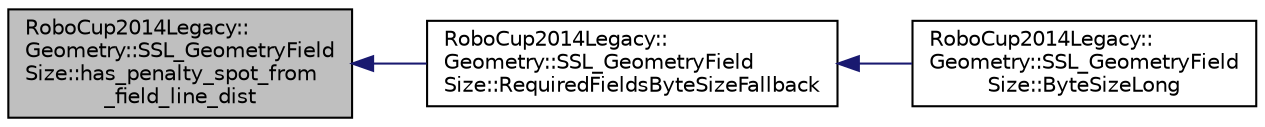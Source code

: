 digraph "RoboCup2014Legacy::Geometry::SSL_GeometryFieldSize::has_penalty_spot_from_field_line_dist"
{
 // INTERACTIVE_SVG=YES
  edge [fontname="Helvetica",fontsize="10",labelfontname="Helvetica",labelfontsize="10"];
  node [fontname="Helvetica",fontsize="10",shape=record];
  rankdir="LR";
  Node1 [label="RoboCup2014Legacy::\lGeometry::SSL_GeometryField\lSize::has_penalty_spot_from\l_field_line_dist",height=0.2,width=0.4,color="black", fillcolor="grey75", style="filled", fontcolor="black"];
  Node1 -> Node2 [dir="back",color="midnightblue",fontsize="10",style="solid",fontname="Helvetica"];
  Node2 [label="RoboCup2014Legacy::\lGeometry::SSL_GeometryField\lSize::RequiredFieldsByteSizeFallback",height=0.2,width=0.4,color="black", fillcolor="white", style="filled",URL="$d5/d4b/class_robo_cup2014_legacy_1_1_geometry_1_1_s_s_l___geometry_field_size.html#abf6b94326f5d2d21ba6e5943ba9afd70"];
  Node2 -> Node3 [dir="back",color="midnightblue",fontsize="10",style="solid",fontname="Helvetica"];
  Node3 [label="RoboCup2014Legacy::\lGeometry::SSL_GeometryField\lSize::ByteSizeLong",height=0.2,width=0.4,color="black", fillcolor="white", style="filled",URL="$d5/d4b/class_robo_cup2014_legacy_1_1_geometry_1_1_s_s_l___geometry_field_size.html#af750910b0fc119c3c8a9d293877ff401"];
}
